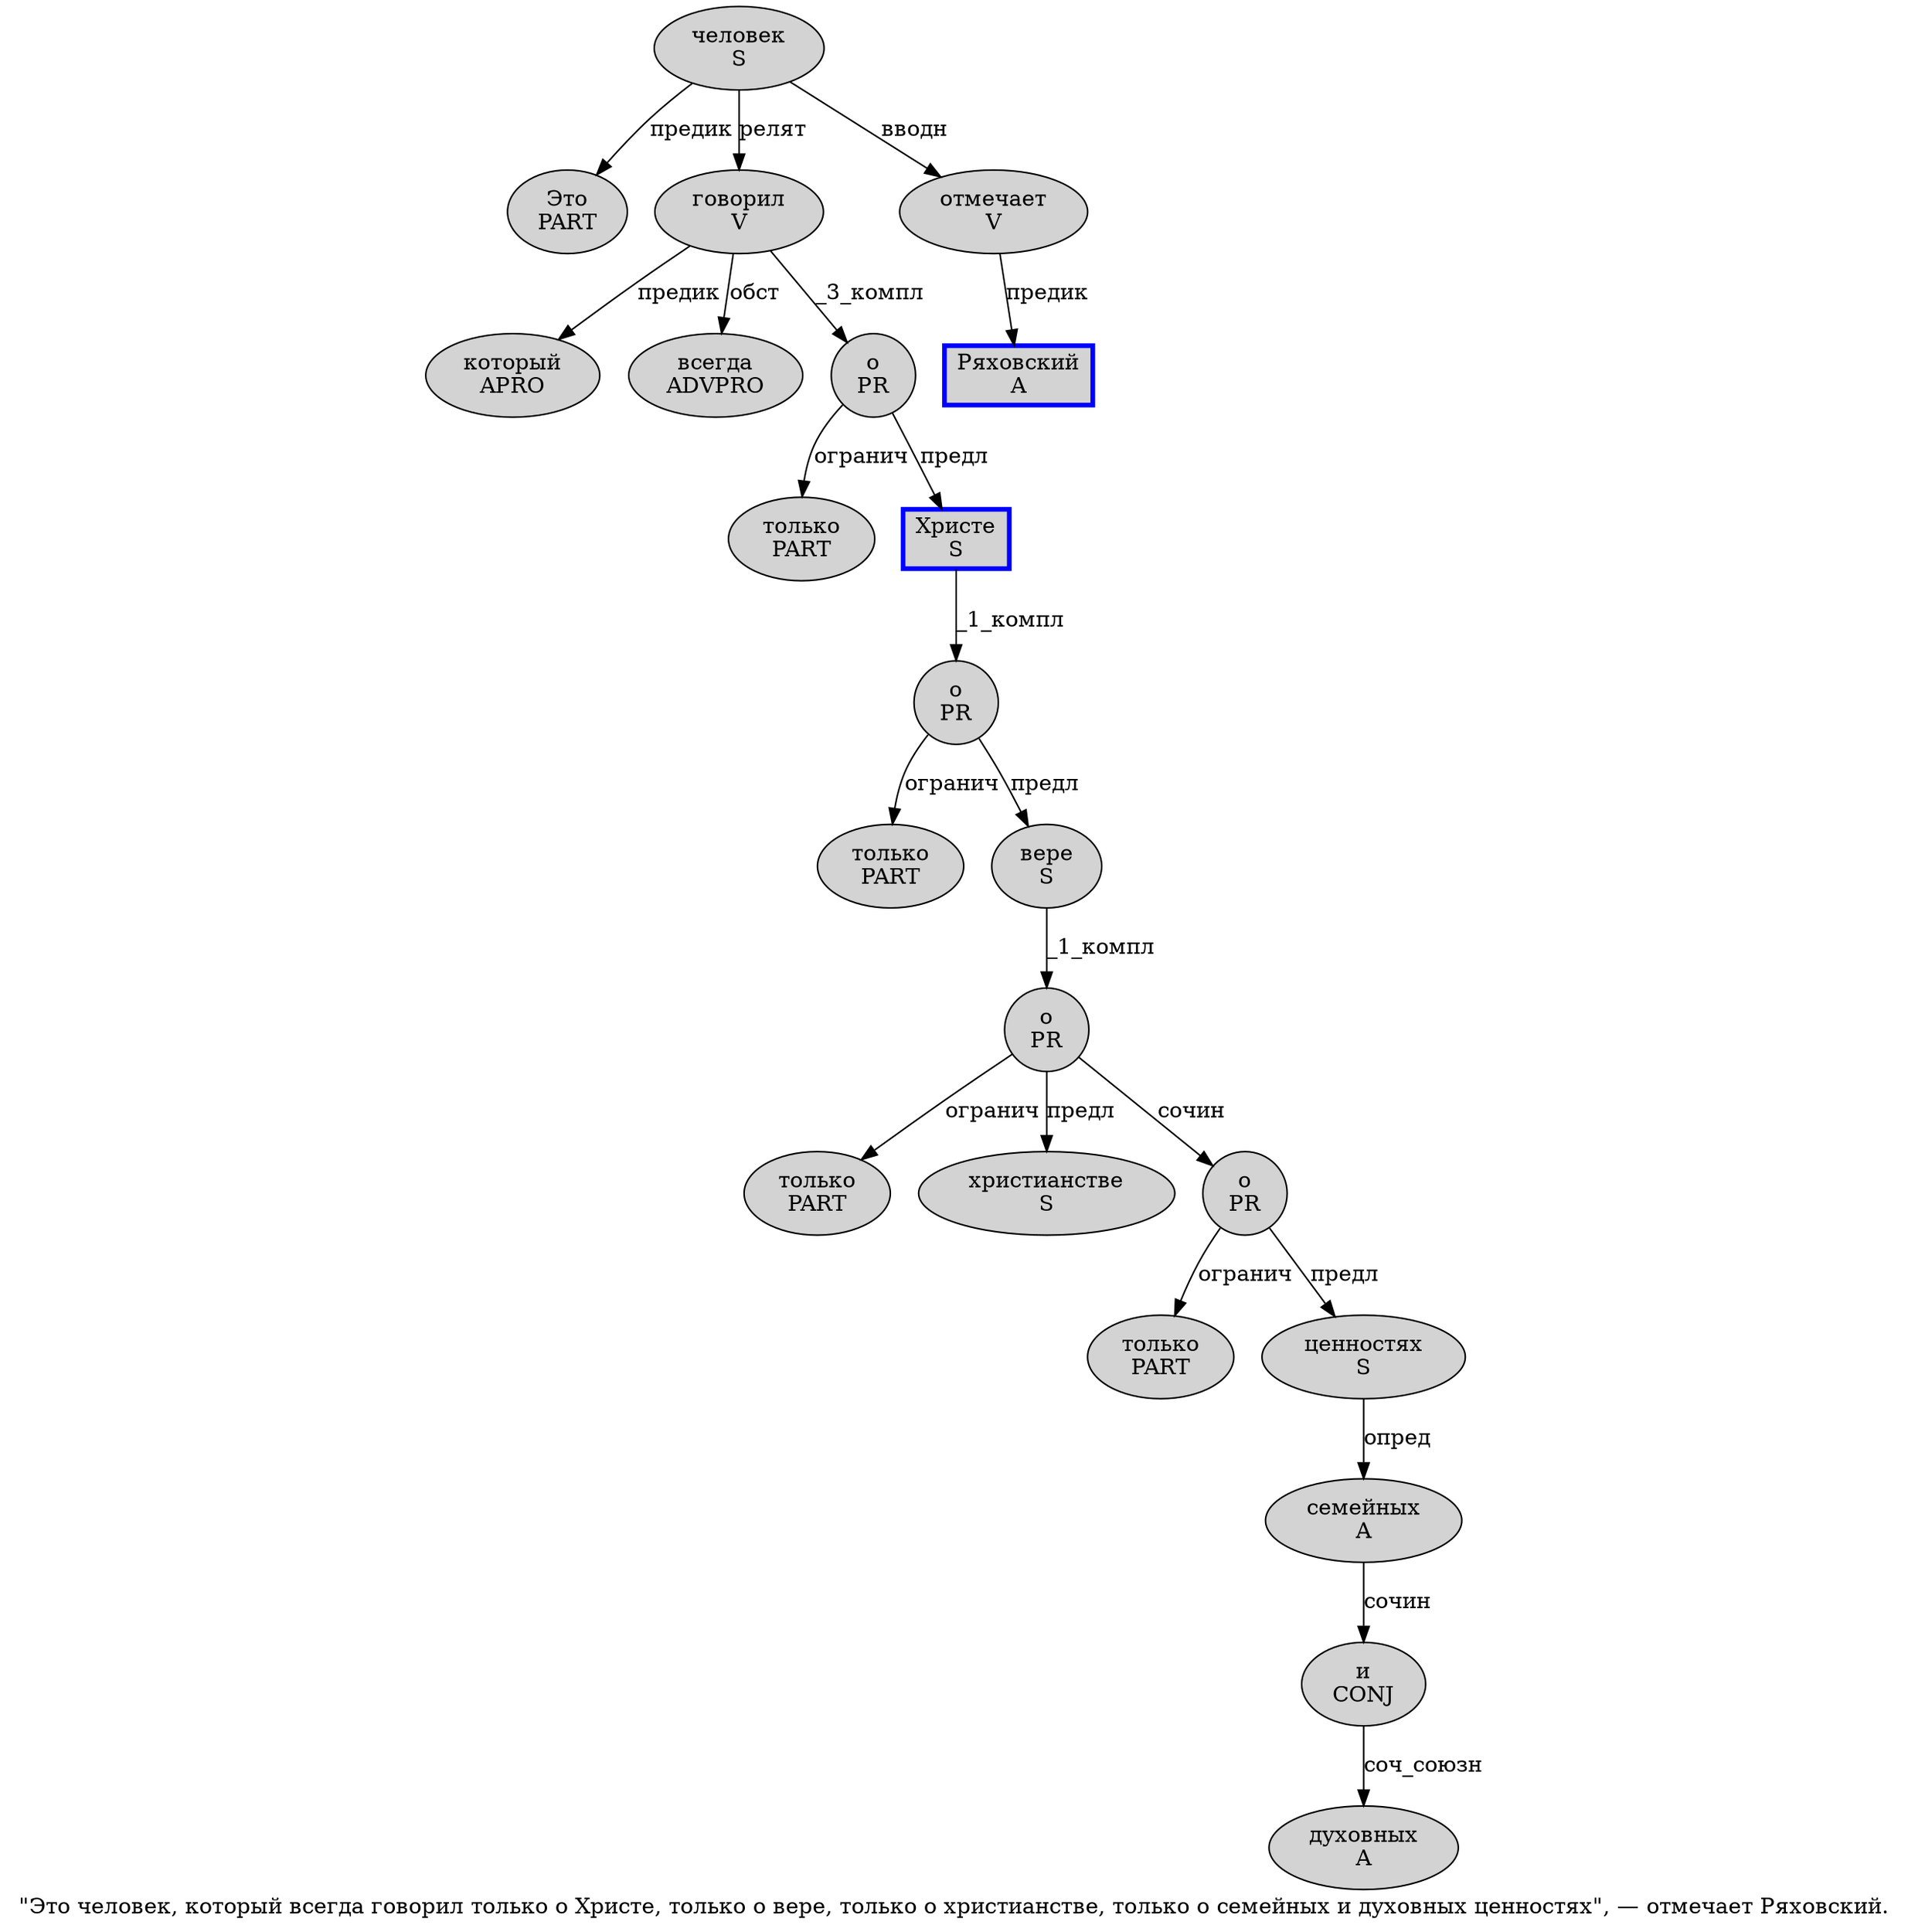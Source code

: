 digraph SENTENCE_129 {
	graph [label="\"Это человек, который всегда говорил только о Христе, только о вере, только о христианстве, только о семейных и духовных ценностях\", — отмечает Ряховский."]
	node [style=filled]
		1 [label="Это
PART" color="" fillcolor=lightgray penwidth=1 shape=ellipse]
		2 [label="человек
S" color="" fillcolor=lightgray penwidth=1 shape=ellipse]
		4 [label="который
APRO" color="" fillcolor=lightgray penwidth=1 shape=ellipse]
		5 [label="всегда
ADVPRO" color="" fillcolor=lightgray penwidth=1 shape=ellipse]
		6 [label="говорил
V" color="" fillcolor=lightgray penwidth=1 shape=ellipse]
		7 [label="только
PART" color="" fillcolor=lightgray penwidth=1 shape=ellipse]
		8 [label="о
PR" color="" fillcolor=lightgray penwidth=1 shape=ellipse]
		9 [label="Христе
S" color=blue fillcolor=lightgray penwidth=3 shape=box]
		11 [label="только
PART" color="" fillcolor=lightgray penwidth=1 shape=ellipse]
		12 [label="о
PR" color="" fillcolor=lightgray penwidth=1 shape=ellipse]
		13 [label="вере
S" color="" fillcolor=lightgray penwidth=1 shape=ellipse]
		15 [label="только
PART" color="" fillcolor=lightgray penwidth=1 shape=ellipse]
		16 [label="о
PR" color="" fillcolor=lightgray penwidth=1 shape=ellipse]
		17 [label="христианстве
S" color="" fillcolor=lightgray penwidth=1 shape=ellipse]
		19 [label="только
PART" color="" fillcolor=lightgray penwidth=1 shape=ellipse]
		20 [label="о
PR" color="" fillcolor=lightgray penwidth=1 shape=ellipse]
		21 [label="семейных
A" color="" fillcolor=lightgray penwidth=1 shape=ellipse]
		22 [label="и
CONJ" color="" fillcolor=lightgray penwidth=1 shape=ellipse]
		23 [label="духовных
A" color="" fillcolor=lightgray penwidth=1 shape=ellipse]
		24 [label="ценностях
S" color="" fillcolor=lightgray penwidth=1 shape=ellipse]
		28 [label="отмечает
V" color="" fillcolor=lightgray penwidth=1 shape=ellipse]
		29 [label="Ряховский
A" color=blue fillcolor=lightgray penwidth=3 shape=box]
			2 -> 1 [label="предик"]
			2 -> 6 [label="релят"]
			2 -> 28 [label="вводн"]
			21 -> 22 [label="сочин"]
			24 -> 21 [label="опред"]
			12 -> 11 [label="огранич"]
			12 -> 13 [label="предл"]
			16 -> 15 [label="огранич"]
			16 -> 17 [label="предл"]
			16 -> 20 [label="сочин"]
			6 -> 4 [label="предик"]
			6 -> 5 [label="обст"]
			6 -> 8 [label="_3_компл"]
			8 -> 7 [label="огранич"]
			8 -> 9 [label="предл"]
			22 -> 23 [label="соч_союзн"]
			28 -> 29 [label="предик"]
			20 -> 19 [label="огранич"]
			20 -> 24 [label="предл"]
			9 -> 12 [label="_1_компл"]
			13 -> 16 [label="_1_компл"]
}